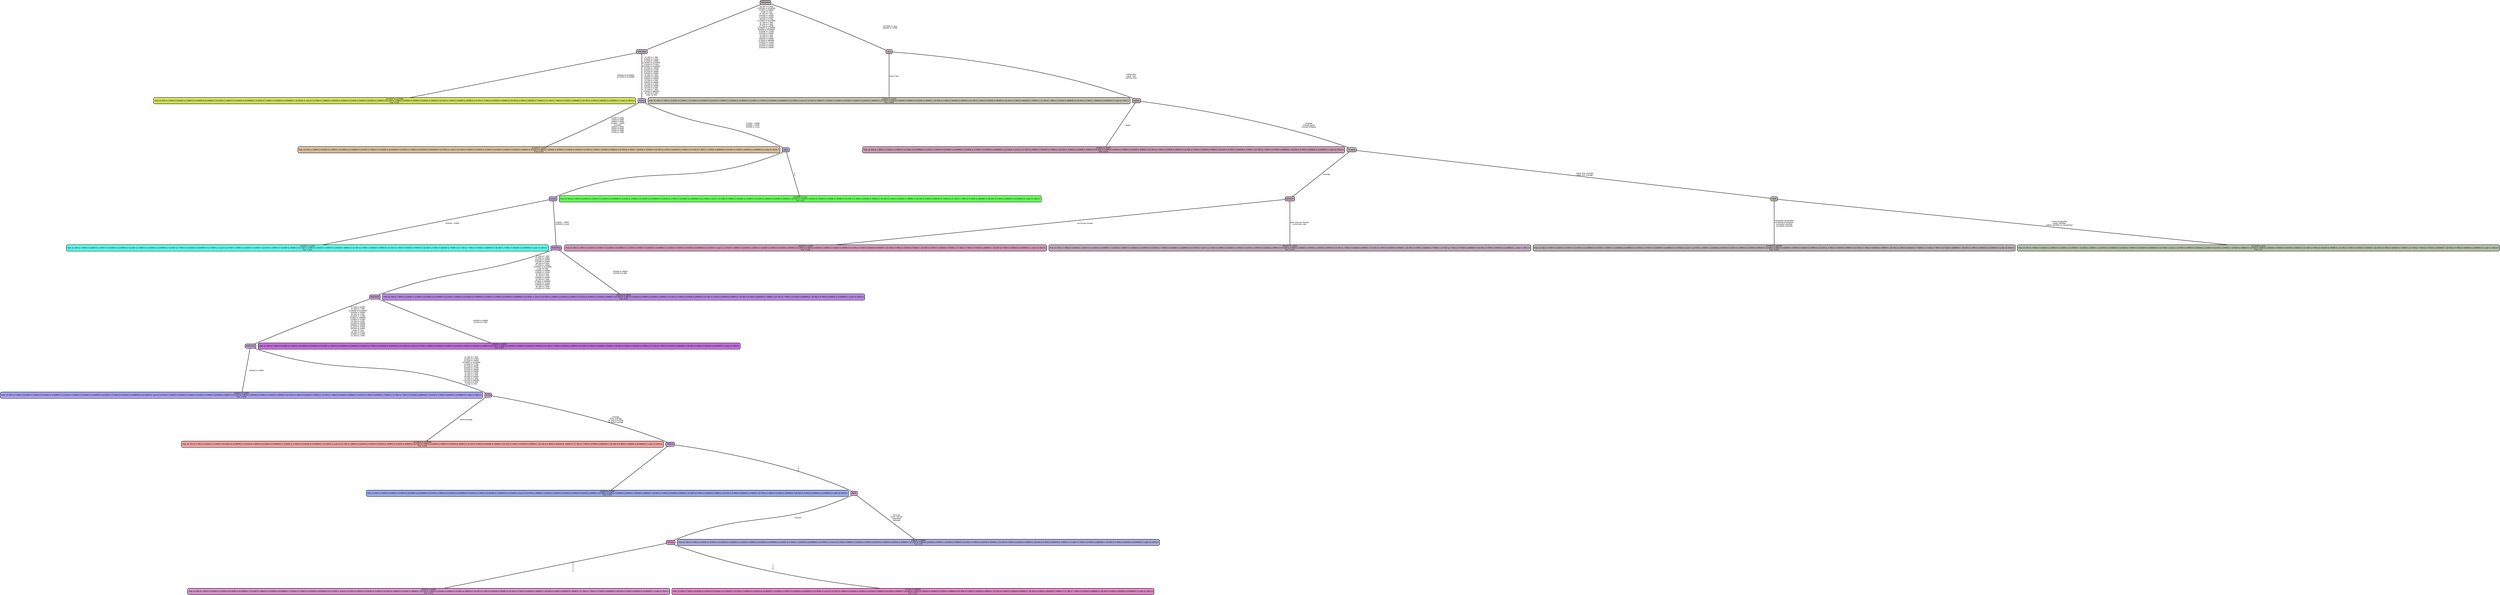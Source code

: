 graph Tree {
node [shape=box, style="filled, rounded",color="black",penwidth="3",fontcolor="black",                 fontname=helvetica] ;
graph [ranksep="0 equally", splines=straight,                 bgcolor=transparent, dpi=200] ;
edge [fontname=helvetica, color=black] ;
0 [label="$110000 to $129999
Prob: $1 000 to 2 999:0.0 $10000 to 12499:0.0 $110000 to $129999:0.3 $12500 to 14999:0.0 $130000 to $149999:0.2 $15000 to 17499:0.0 $150000 to $169999:0.1 $170000 or over:0.2 $17500 to 19999:0.0 $20000 to 22499:0.0 $22500 to 24999:0.0 $25000 to 29999:0.0 $3 000 to 3 999:0.0 $30000 to 34999:0.0 $35000 to 39999:0.0 $4 000 to 4 999:0.0 $40000 to 49999:0.0 $5 000 to 5 999:0.0 $50000 to 59999:0.0 $6 000 to 6 999:0.0 $60000 to 74999:0.0 $7 000 to 7 999:0.0 $75000 to $89999:0.0 $8 000 to 9 999:0.0 $90000 to $109999:0.2 under $1 000:0.0
Frac: 0.055", fillcolor="#cddb58"] ;
1 [label="RINCOM16", fillcolor="#b3aab8"] ;
2 [label="$10000 to 12499
Prob: $1 000 to 2 999:0.1 $10000 to 12499:0.2 $110000 to $129999:0.0 $12500 to 14999:0.2 $130000 to $149999:0.0 $15000 to 17499:0.0 $150000 to $169999:0.0 $170000 or over:0.0 $17500 to 19999:0.0 $20000 to 22499:0.0 $22500 to 24999:0.0 $25000 to 29999:0.0 $3 000 to 3 999:0.1 $30000 to 34999:0.0 $35000 to 39999:0.0 $4 000 to 4 999:0.1 $40000 to 49999:0.0 $5 000 to 5 999:0.1 $50000 to 59999:0.0 $6 000 to 6 999:0.0 $60000 to 74999:0.0 $7 000 to 7 999:0.1 $75000 to $89999:0.0 $8 000 to 9 999:0.1 $90000 to $109999:0.0 under $1 000:0.1
Frac: 0.034", fillcolor="#d7bb9a"] ;
3 [label="income", fillcolor="#b0a5c3"] ;
4 [label="$20000 to 22499
Prob: $1 000 to 2 999:0.0 $10000 to 12499:0.0 $110000 to $129999:0.0 $12500 to 14999:0.0 $130000 to $149999:0.0 $15000 to 17499:0.0 $150000 to $169999:0.0 $170000 or over:0.0 $17500 to 19999:0.0 $20000 to 22499:0.5 $22500 to 24999:0.5 $25000 to 29999:0.0 $3 000 to 3 999:0.0 $30000 to 34999:0.0 $35000 to 39999:0.0 $4 000 to 4 999:0.0 $40000 to 49999:0.0 $5 000 to 5 999:0.0 $50000 to 59999:0.0 $6 000 to 6 999:0.0 $60000 to 74999:0.0 $7 000 to 7 999:0.0 $75000 to $89999:0.0 $8 000 to 9 999:0.0 $90000 to $109999:0.0 under $1 000:0.0
Frac: 0.034", fillcolor="#57fbe8"] ;
5 [label="income", fillcolor="#b698d3"] ;
6 [label="$30000 to 34999
Prob: $1 000 to 2 999:0.0 $10000 to 12499:0.0 $110000 to $129999:0.0 $12500 to 14999:0.0 $130000 to $149999:0.0 $15000 to 17499:0.0 $150000 to $169999:0.0 $170000 or over:0.0 $17500 to 19999:0.0 $20000 to 22499:0.0 $22500 to 24999:0.0 $25000 to 29999:0.0 $3 000 to 3 999:0.0 $30000 to 34999:0.4 $35000 to 39999:0.0 $4 000 to 4 999:0.0 $40000 to 49999:0.1 $5 000 to 5 999:0.0 $50000 to 59999:0.1 $6 000 to 6 999:0.0 $60000 to 74999:0.2 $7 000 to 7 999:0.0 $75000 to $89999:0.1 $8 000 to 9 999:0.0 $90000 to $109999:0.0 under $1 000:0.0
Frac: 0.045", fillcolor="#a49eeb"] ;
7 [label="RINCOM16", fillcolor="#c09acd"] ;
8 [label="$110000 to $129999
Prob: $1 000 to 2 999:0.0 $10000 to 12499:0.0 $110000 to $129999:0.2 $12500 to 14999:0.0 $130000 to $149999:0.2 $15000 to 17499:0.0 $150000 to $169999:0.0 $170000 or over:0.0 $17500 to 19999:0.0 $20000 to 22499:0.0 $22500 to 24999:0.0 $25000 to 29999:0.0 $3 000 to 3 999:0.0 $30000 to 34999:0.0 $35000 to 39999:0.0 $4 000 to 4 999:0.0 $40000 to 49999:0.0 $5 000 to 5 999:0.0 $50000 to 59999:0.1 $6 000 to 6 999:0.0 $60000 to 74999:0.1 $7 000 to 7 999:0.0 $75000 to $89999:0.2 $8 000 to 9 999:0.0 $90000 to $109999:0.1 under $1 000:0.0
Frac: 0.042", fillcolor="#eca09c"] ;
9 [label="finrela", fillcolor="#c699c8"] ;
10 [label="$50000 to 59999
Prob: $1 000 to 2 999:0.0 $10000 to 12499:0.0 $110000 to $129999:0.0 $12500 to 14999:0.0 $130000 to $149999:0.0 $15000 to 17499:0.0 $150000 to $169999:0.0 $170000 or over:0.0 $17500 to 19999:0.1 $20000 to 22499:0.0 $22500 to 24999:0.0 $25000 to 29999:0.1 $3 000 to 3 999:0.0 $30000 to 34999:0.1 $35000 to 39999:0.1 $4 000 to 4 999:0.0 $40000 to 49999:0.1 $5 000 to 5 999:0.0 $50000 to 59999:0.2 $6 000 to 6 999:0.0 $60000 to 74999:0.1 $7 000 to 7 999:0.0 $75000 to $89999:0.0 $8 000 to 9 999:0.0 $90000 to $109999:0.0 under $1 000:0.0
Frac: 0.034", fillcolor="#95a5e6"] ;
11 [label="SPSEI10", fillcolor="#bd97d2"] ;
12 [label="$50000 to 59999
Prob: $1 000 to 2 999:0.0 $10000 to 12499:0.0 $110000 to $129999:0.1 $12500 to 14999:0.0 $130000 to $149999:0.1 $15000 to 17499:0.0 $150000 to $169999:0.0 $170000 or over:0.0 $17500 to 19999:0.0 $20000 to 22499:0.0 $22500 to 24999:0.0 $25000 to 29999:0.1 $3 000 to 3 999:0.0 $30000 to 34999:0.0 $35000 to 39999:0.1 $4 000 to 4 999:0.0 $40000 to 49999:0.0 $5 000 to 5 999:0.0 $50000 to 59999:0.2 $6 000 to 6 999:0.0 $60000 to 74999:0.1 $7 000 to 7 999:0.0 $75000 to $89999:0.2 $8 000 to 9 999:0.0 $90000 to $109999:0.1 under $1 000:0.0
Frac: 0.034", fillcolor="#d590c9"] ;
13 [label="hompop", fillcolor="#d988c4"] ;
14 [label="$75000 to $89999
Prob: $1 000 to 2 999:0.0 $10000 to 12499:0.0 $110000 to $129999:0.2 $12500 to 14999:0.0 $130000 to $149999:0.1 $15000 to 17499:0.0 $150000 to $169999:0.0 $170000 or over:0.0 $17500 to 19999:0.0 $20000 to 22499:0.0 $22500 to 24999:0.0 $25000 to 29999:0.1 $3 000 to 3 999:0.0 $30000 to 34999:0.0 $35000 to 39999:0.0 $4 000 to 4 999:0.0 $40000 to 49999:0.1 $5 000 to 5 999:0.0 $50000 to 59999:0.1 $6 000 to 6 999:0.0 $60000 to 74999:0.2 $7 000 to 7 999:0.0 $75000 to $89999:0.2 $8 000 to 9 999:0.0 $90000 to $109999:0.1 under $1 000:0.0
Frac: 0.057", fillcolor="#dc84c1"] ;
15 [label="MAR1", fillcolor="#c694cd"] ;
16 [label="$50000 to 59999
Prob: $1 000 to 2 999:0.0 $10000 to 12499:0.0 $110000 to $129999:0.0 $12500 to 14999:0.0 $130000 to $149999:0.0 $15000 to 17499:0.1 $150000 to $169999:0.0 $170000 or over:0.0 $17500 to 19999:0.1 $20000 to 22499:0.0 $22500 to 24999:0.0 $25000 to 29999:0.2 $3 000 to 3 999:0.0 $30000 to 34999:0.1 $35000 to 39999:0.1 $4 000 to 4 999:0.0 $40000 to 49999:0.1 $5 000 to 5 999:0.0 $50000 to 59999:0.2 $6 000 to 6 999:0.0 $60000 to 74999:0.1 $7 000 to 7 999:0.0 $75000 to $89999:0.1 $8 000 to 9 999:0.0 $90000 to $109999:0.0 under $1 000:0.0
Frac: 0.06", fillcolor="#a8a6db"] ;
17 [label="RINCOM16", fillcolor="#c090d0"] ;
18 [label="$40000 to 49999
Prob: $1 000 to 2 999:0.0 $10000 to 12499:0.0 $110000 to $129999:0.0 $12500 to 14999:0.0 $130000 to $149999:0.0 $15000 to 17499:0.0 $150000 to $169999:0.0 $170000 or over:0.0 $17500 to 19999:0.0 $20000 to 22499:0.0 $22500 to 24999:0.0 $25000 to 29999:0.0 $3 000 to 3 999:0.0 $30000 to 34999:0.0 $35000 to 39999:0.0 $4 000 to 4 999:0.0 $40000 to 49999:0.4 $5 000 to 5 999:0.0 $50000 to 59999:0.1 $6 000 to 6 999:0.0 $60000 to 74999:0.2 $7 000 to 7 999:0.0 $75000 to $89999:0.1 $8 000 to 9 999:0.0 $90000 to $109999:0.1 under $1 000:0.0
Frac: 0.065", fillcolor="#c069db"] ;
19 [label="RINCOM16", fillcolor="#be8fd1"] ;
20 [label="$35000 to 39999
Prob: $1 000 to 2 999:0.0 $10000 to 12499:0.0 $110000 to $129999:0.0 $12500 to 14999:0.0 $130000 to $149999:0.0 $15000 to 17499:0.0 $150000 to $169999:0.0 $170000 or over:0.0 $17500 to 19999:0.0 $20000 to 22499:0.0 $22500 to 24999:0.0 $25000 to 29999:0.0 $3 000 to 3 999:0.0 $30000 to 34999:0.0 $35000 to 39999:0.4 $4 000 to 4 999:0.0 $40000 to 49999:0.0 $5 000 to 5 999:0.0 $50000 to 59999:0.1 $6 000 to 6 999:0.0 $60000 to 74999:0.2 $7 000 to 7 999:0.0 $75000 to $89999:0.1 $8 000 to 9 999:0.0 $90000 to $109999:0.1 under $1 000:0.0
Frac: 0.04", fillcolor="#b285dd"] ;
21 [label="realinc", fillcolor="#ada3c6"] ;
22 [label="$170000 or over
Prob: $1 000 to 2 999:0.0 $10000 to 12499:0.0 $110000 to $129999:0.0 $12500 to 14999:0.0 $130000 to $149999:0.0 $15000 to 17499:0.0 $150000 to $169999:0.3 $170000 or over:0.7 $17500 to 19999:0.0 $20000 to 22499:0.0 $22500 to 24999:0.0 $25000 to 29999:0.0 $3 000 to 3 999:0.0 $30000 to 34999:0.0 $35000 to 39999:0.0 $4 000 to 4 999:0.0 $40000 to 49999:0.0 $5 000 to 5 999:0.0 $50000 to 59999:0.0 $6 000 to 6 999:0.0 $60000 to 74999:0.0 $7 000 to 7 999:0.0 $75000 to $89999:0.0 $8 000 to 9 999:0.0 $90000 to $109999:0.0 under $1 000:0.0
Frac: 0.05", fillcolor="#63ff58"] ;
23 [label="RINCOM16", fillcolor="#b7abb4"] ;
24 [label="$10000 to 12499
Prob: $1 000 to 2 999:0.1 $10000 to 12499:0.1 $110000 to $129999:0.0 $12500 to 14999:0.1 $130000 to $149999:0.0 $15000 to 17499:0.0 $150000 to $169999:0.0 $170000 or over:0.0 $17500 to 19999:0.1 $20000 to 22499:0.1 $22500 to 24999:0.0 $25000 to 29999:0.1 $3 000 to 3 999:0.0 $30000 to 34999:0.0 $35000 to 39999:0.1 $4 000 to 4 999:0.0 $40000 to 49999:0.0 $5 000 to 5 999:0.0 $50000 to 59999:0.0 $6 000 to 6 999:0.0 $60000 to 74999:0.1 $7 000 to 7 999:0.1 $75000 to $89999:0.0 $8 000 to 9 999:0.1 $90000 to $109999:0.0 under $1 000:0.1
Frac: 0.046", fillcolor="#bebdaa"] ;
25 [label="class", fillcolor="#bcacaf"] ;
26 [label="$60000 to 74999
Prob: $1 000 to 2 999:0.0 $10000 to 12499:0.0 $110000 to $129999:0.0 $12500 to 14999:0.0 $130000 to $149999:0.1 $15000 to 17499:0.0 $150000 to $169999:0.0 $170000 or over:0.2 $17500 to 19999:0.0 $20000 to 22499:0.0 $22500 to 24999:0.0 $25000 to 29999:0.0 $3 000 to 3 999:0.0 $30000 to 34999:0.0 $35000 to 39999:0.0 $4 000 to 4 999:0.0 $40000 to 49999:0.0 $5 000 to 5 999:0.0 $50000 to 59999:0.0 $6 000 to 6 999:0.0 $60000 to 74999:0.2 $7 000 to 7 999:0.0 $75000 to $89999:0.2 $8 000 to 9 999:0.0 $90000 to $109999:0.1 under $1 000:0.0
Frac: 0.071", fillcolor="#c697af"] ;
27 [label="safefrst", fillcolor="#bcaaaf"] ;
28 [label="$60000 to 74999
Prob: $1 000 to 2 999:0.0 $10000 to 12499:0.0 $110000 to $129999:0.1 $12500 to 14999:0.0 $130000 to $149999:0.1 $15000 to 17499:0.0 $150000 to $169999:0.0 $170000 or over:0.1 $17500 to 19999:0.0 $20000 to 22499:0.0 $22500 to 24999:0.0 $25000 to 29999:0.0 $3 000 to 3 999:0.0 $30000 to 34999:0.0 $35000 to 39999:0.0 $4 000 to 4 999:0.0 $40000 to 49999:0.1 $5 000 to 5 999:0.0 $50000 to 59999:0.1 $6 000 to 6 999:0.0 $60000 to 74999:0.2 $7 000 to 7 999:0.0 $75000 to $89999:0.1 $8 000 to 9 999:0.0 $90000 to $109999:0.1 under $1 000:0.0
Frac: 0.038", fillcolor="#cc97b6"] ;
29 [label="SEXSEX5", fillcolor="#c1a3b7"] ;
30 [label="$60000 to 74999
Prob: $1 000 to 2 999:0.0 $10000 to 12499:0.0 $110000 to $129999:0.1 $12500 to 14999:0.0 $130000 to $149999:0.0 $15000 to 17499:0.0 $150000 to $169999:0.0 $170000 or over:0.1 $17500 to 19999:0.0 $20000 to 22499:0.0 $22500 to 24999:0.0 $25000 to 29999:0.0 $3 000 to 3 999:0.0 $30000 to 34999:0.1 $35000 to 39999:0.0 $4 000 to 4 999:0.0 $40000 to 49999:0.1 $5 000 to 5 999:0.0 $50000 to 59999:0.1 $6 000 to 6 999:0.0 $60000 to 74999:0.1 $7 000 to 7 999:0.0 $75000 to $89999:0.0 $8 000 to 9 999:0.0 $90000 to $109999:0.1 under $1 000:0.0
Frac: 0.143", fillcolor="#bea6b7"] ;
31 [label="incuspop", fillcolor="#baaeaf"] ;
32 [label="$75000 to $89999
Prob: $1 000 to 2 999:0.0 $10000 to 12499:0.0 $110000 to $129999:0.0 $12500 to 14999:0.1 $130000 to $149999:0.0 $15000 to 17499:0.0 $150000 to $169999:0.0 $170000 or over:0.1 $17500 to 19999:0.1 $20000 to 22499:0.0 $22500 to 24999:0.0 $25000 to 29999:0.0 $3 000 to 3 999:0.0 $30000 to 34999:0.0 $35000 to 39999:0.0 $4 000 to 4 999:0.0 $40000 to 49999:0.0 $5 000 to 5 999:0.0 $50000 to 59999:0.1 $6 000 to 6 999:0.0 $60000 to 74999:0.1 $7 000 to 7 999:0.0 $75000 to $89999:0.1 $8 000 to 9 999:0.0 $90000 to $109999:0.0 under $1 000:0.0
Frac: 0.034", fillcolor="#b7aeb1"] ;
33 [label="satlife", fillcolor="#b1baa7"] ;
34 [label="$170000 or over
Prob: $1 000 to 2 999:0.0 $10000 to 12499:0.0 $110000 to $129999:0.1 $12500 to 14999:0.1 $130000 to $149999:0.0 $15000 to 17499:0.0 $150000 to $169999:0.0 $170000 or over:0.2 $17500 to 19999:0.0 $20000 to 22499:0.0 $22500 to 24999:0.1 $25000 to 29999:0.0 $3 000 to 3 999:0.0 $30000 to 34999:0.0 $35000 to 39999:0.0 $4 000 to 4 999:0.0 $40000 to 49999:0.1 $5 000 to 5 999:0.0 $50000 to 59999:0.1 $6 000 to 6 999:0.0 $60000 to 74999:0.1 $7 000 to 7 999:0.0 $75000 to $89999:0.1 $8 000 to 9 999:0.0 $90000 to $109999:0.0 under $1 000:0.0
Frac: 0.12", fillcolor="#b0bda4"] ;
1 -- 0 [label=" $90000 to $109999\n $110000 to $129999",penwidth=3] ;
1 -- 3 [label=" $1 000 to 2 999\n $10000 to 12499\n $12500 to 14999\n $130000 to $149999\n $15000 to 17499\n $150000 to $169999\n $17500 to 19999\n $20000 to 22499\n $22500 to 24999\n $25000 to 29999\n $3 000 to 3 999\n $30000 to 34999\n $35000 to 39999\n $4 000 to 4 999\n $40000 to 49999\n $5 000 to 5 999\n $50000 to 59999\n $6 000 to 6 999\n $7 000 to 7 999\n $75000 to $89999\n $8 000 to 9 999\n under $1 000",penwidth=3] ;
3 -- 2 [label=" $1000 to 2999\n $3000 to 3999\n $4000 to 4999\n $10000 - 14999\n lt $1000\n $8000 to 9999\n $6000 to 6999\n $5000 to 5999\n $7000 to 7999",penwidth=3] ;
3 -- 21 [label=" $15000 - 19999\n $20000 - 24999\n $25000 or more",penwidth=3] ;
5 -- 4 [label=" $20000 - 24999",penwidth=3] ;
5 -- 19 [label=" $15000 - 19999\n $25000 or more",penwidth=3] ;
7 -- 6 [label=" $30000 to 34999",penwidth=3] ;
7 -- 9 [label=" $1 000 to 2 999\n $10000 to 12499\n $12500 to 14999\n $130000 to $149999\n $15000 to 17499\n $17500 to 19999\n $20000 to 22499\n $22500 to 24999\n $25000 to 29999\n $3 000 to 3 999\n $4 000 to 4 999\n $50000 to 59999\n $7 000 to 7 999\n $75000 to $89999\n $8 000 to 9 999\n under $1 000",penwidth=3] ;
9 -- 8 [label=" above average",penwidth=3] ;
9 -- 11 [label=" average\n below average\n far above average\n far below average",penwidth=3] ;
11 -- 10 [label=" b",penwidth=3] ;
11 -- 15 [label=" c\n d\n e",penwidth=3] ;
13 -- 12 [label=" 11\n 1\n 5\n 7\n 3\n 6",penwidth=3] ;
13 -- 14 [label=" 2\n 4\n 8",penwidth=3] ;
15 -- 13 [label=" married",penwidth=3] ;
15 -- 16 [label=" divorced\n never married\n separated\n widowed",penwidth=3] ;
17 -- 7 [label=" $17500 to 19999\n $7 000 to 7 999\n $130000 to $149999\n $50000 to 59999\n $3 000 to 3 999\n $15000 to 17499\n $75000 to $89999\n $20000 to 22499\n $4 000 to 4 999\n $25000 to 29999\n $30000 to 34999\n $12500 to 14999\n $22500 to 24999\n under $1 000\n $8 000 to 9 999\n $10000 to 12499\n $1 000 to 2 999",penwidth=3] ;
17 -- 18 [label=" $40000 to 49999\n $5 000 to 5 999",penwidth=3] ;
19 -- 17 [label=" $7 000 to 7 999\n $17500 to 19999\n $22500 to 24999\n $25000 to 29999\n $8 000 to 9 999\n $12500 to 14999\n $130000 to $149999\n under $1 000\n $50000 to 59999\n $20000 to 22499\n $4 000 to 4 999\n $1 000 to 2 999\n $30000 to 34999\n $3 000 to 3 999\n $75000 to $89999\n $10000 to 12499\n $40000 to 49999\n $5 000 to 5 999\n $15000 to 17499",penwidth=3] ;
19 -- 20 [label=" $35000 to 39999\n $6 000 to 6 999",penwidth=3] ;
21 -- 5 [label=" c",penwidth=3] ;
21 -- 22 [label=" d\n e",penwidth=3] ;
23 -- 1 [label=" $6 000 to 6 999\n $150000 to $169999\n $35000 to 39999\n under $1 000\n $7 000 to 7 999\n $30000 to 34999\n $12500 to 14999\n $8 000 to 9 999\n $110000 to $129999\n $1 000 to 2 999\n $5 000 to 5 999\n $17500 to 19999\n $130000 to $149999\n $90000 to $109999\n $15000 to 17499\n $50000 to 59999\n $3 000 to 3 999\n $4 000 to 4 999\n $40000 to 49999\n $75000 to $89999\n $20000 to 22499\n $10000 to 12499\n $22500 to 24999\n $25000 to 29999",penwidth=3] ;
23 -- 25 [label=" $170000 or over\n $60000 to 74999",penwidth=3] ;
25 -- 24 [label=" lower class",penwidth=3] ;
25 -- 27 [label=" middle class\n upper class\n working class",penwidth=3] ;
27 -- 26 [label=" agree",penwidth=3] ;
27 -- 31 [label=" disagree\n strongly agree\n strongly disagree",penwidth=3] ;
29 -- 28 [label=" exclusively female",penwidth=3] ;
29 -- 30 [label=" both male and female\n exclusively male",penwidth=3] ;
31 -- 29 [label=" average",penwidth=3] ;
31 -- 33 [label=" higher than average\n lower than average",penwidth=3] ;
33 -- 32 [label=" completely dissatisfied\n somewhat dissatisfied\n somewhat satisfied\n completely satisfied",penwidth=3] ;
33 -- 34 [label=" mostly dissatisfied\n mostly satisfied\n neither satisfied nor dissatisfied",penwidth=3] ;
{rank = same;}}